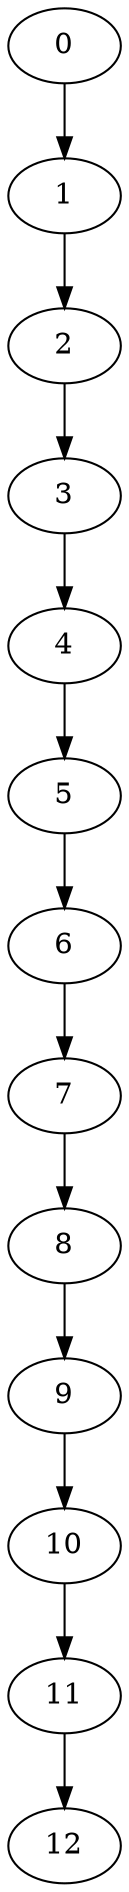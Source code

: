 digraph G {
	0;
	1;
	2;
	3;
	4;
	5;
	6;
	7;
	8;
	9;
	10;
	11;
	12;

	0 -> 1 [village=VillageA; name=By_the_Lake; heightLimit=4; weight=10; primaryType=sideStreet; secondaryType=oneWayStreet;];
	1 -> 2 [village=VillageA; name=Valley_Road; heightLimit=2; weight=17; primaryType=sideStreet; secondaryType=tunnel;];
	2 -> 3 [village=VillageA; name=Vineyard_Street; heightLimit=5; weight=10; primaryType=sideStreet; secondaryType=none;];
	3 -> 4 [village=VillageA; name=Rose_Street; heightLimit=4; weight=11; primaryType=sideStreet; secondaryType=none;];
	4 -> 5 [village=VillageA; name=Corner_Alley; heightLimit=5; weight=20; primaryType=mainStreet; secondaryType=none;];
	5 -> 6 [village=VillageA; name=Maple_Way; heightLimit=5; weight=6; primaryType=mainStreet; secondaryType=none;];

	6 -> 7 [village=VillageB; name=Flower_Path; heightLimit=3; weight=8; primaryType=sideStreet; secondaryType=none;];
	7 -> 8 [village=VillageB; name=Old_Village_Street; heightLimit=3; weight=6; primaryType=sideStreet; secondaryType=none;];
	8 -> 9 [village=VillageB; name=Ash_Way; heightLimit=3; weight=4; primaryType=mainStreet; secondaryType=none;];
	9 -> 10 [village=VillageB; name=By_the_Lake; heightLimit=3; weight=10; primaryType=sideStreet; secondaryType=none;];
	10 -> 11 [village=VillageB; name=Village_Square; heightLimit=3; weight=12; primaryType=sideStreet; secondaryType=none;];
	11 -> 12 [village=VillageB; name=Rose_Street; heightLimit=3; weight=25; primaryType=mainStreet; secondaryType=none;];

}